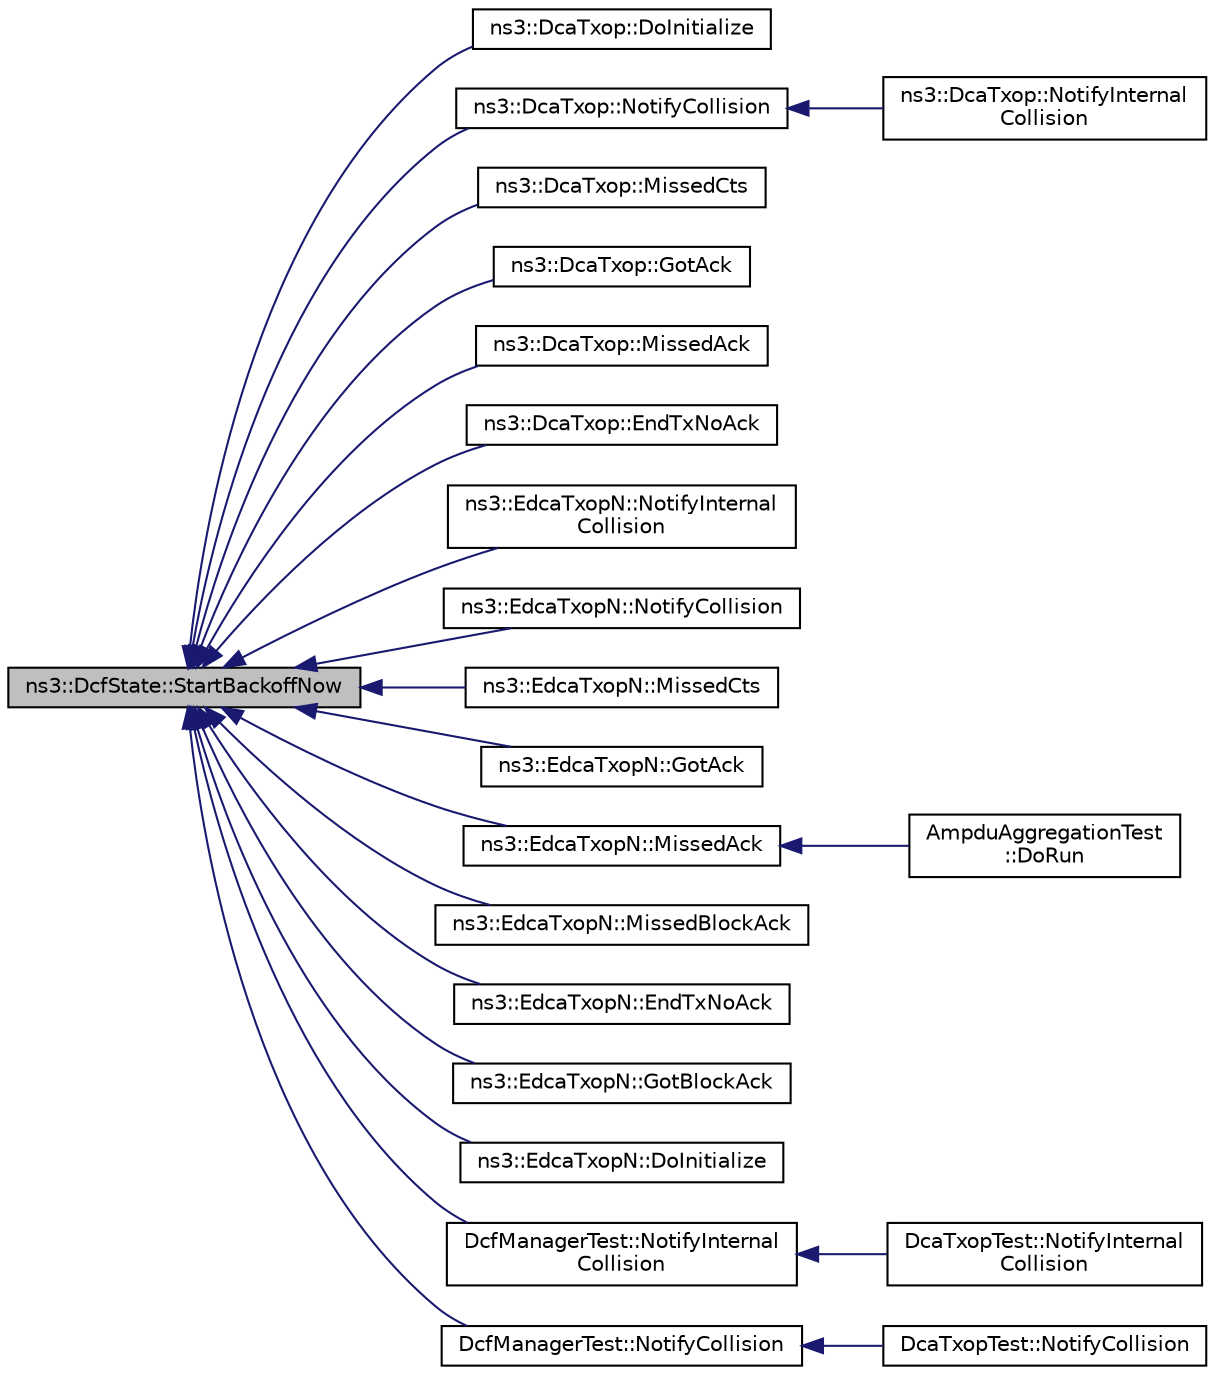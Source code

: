 digraph "ns3::DcfState::StartBackoffNow"
{
  edge [fontname="Helvetica",fontsize="10",labelfontname="Helvetica",labelfontsize="10"];
  node [fontname="Helvetica",fontsize="10",shape=record];
  rankdir="LR";
  Node1 [label="ns3::DcfState::StartBackoffNow",height=0.2,width=0.4,color="black", fillcolor="grey75", style="filled", fontcolor="black"];
  Node1 -> Node2 [dir="back",color="midnightblue",fontsize="10",style="solid"];
  Node2 [label="ns3::DcaTxop::DoInitialize",height=0.2,width=0.4,color="black", fillcolor="white", style="filled",URL="$d3/d74/classns3_1_1DcaTxop.html#a397e2a4e1badd6447c3eb423a028a676"];
  Node1 -> Node3 [dir="back",color="midnightblue",fontsize="10",style="solid"];
  Node3 [label="ns3::DcaTxop::NotifyCollision",height=0.2,width=0.4,color="black", fillcolor="white", style="filled",URL="$d3/d74/classns3_1_1DcaTxop.html#a852bfd27ace4922eb7437749a4b6ea0f"];
  Node3 -> Node4 [dir="back",color="midnightblue",fontsize="10",style="solid"];
  Node4 [label="ns3::DcaTxop::NotifyInternal\lCollision",height=0.2,width=0.4,color="black", fillcolor="white", style="filled",URL="$d3/d74/classns3_1_1DcaTxop.html#aad188df940ef1f1efe9ea0685b67a35d"];
  Node1 -> Node5 [dir="back",color="midnightblue",fontsize="10",style="solid"];
  Node5 [label="ns3::DcaTxop::MissedCts",height=0.2,width=0.4,color="black", fillcolor="white", style="filled",URL="$d3/d74/classns3_1_1DcaTxop.html#af27914f05cda12aa0fc6245f054c45bd"];
  Node1 -> Node6 [dir="back",color="midnightblue",fontsize="10",style="solid"];
  Node6 [label="ns3::DcaTxop::GotAck",height=0.2,width=0.4,color="black", fillcolor="white", style="filled",URL="$d3/d74/classns3_1_1DcaTxop.html#ae886b71f06cb39fd4affb03576fd3701"];
  Node1 -> Node7 [dir="back",color="midnightblue",fontsize="10",style="solid"];
  Node7 [label="ns3::DcaTxop::MissedAck",height=0.2,width=0.4,color="black", fillcolor="white", style="filled",URL="$d3/d74/classns3_1_1DcaTxop.html#ad3e81e84ae17a53ba12407f5954ca96a"];
  Node1 -> Node8 [dir="back",color="midnightblue",fontsize="10",style="solid"];
  Node8 [label="ns3::DcaTxop::EndTxNoAck",height=0.2,width=0.4,color="black", fillcolor="white", style="filled",URL="$d3/d74/classns3_1_1DcaTxop.html#a49f0531900461b87bd1065780ae4caae"];
  Node1 -> Node9 [dir="back",color="midnightblue",fontsize="10",style="solid"];
  Node9 [label="ns3::EdcaTxopN::NotifyInternal\lCollision",height=0.2,width=0.4,color="black", fillcolor="white", style="filled",URL="$dc/db8/classns3_1_1EdcaTxopN.html#a900ab43f62b74939c62121562d1969e2"];
  Node1 -> Node10 [dir="back",color="midnightblue",fontsize="10",style="solid"];
  Node10 [label="ns3::EdcaTxopN::NotifyCollision",height=0.2,width=0.4,color="black", fillcolor="white", style="filled",URL="$dc/db8/classns3_1_1EdcaTxopN.html#aa9dd10b3b7236f93d7461b174888e2a8"];
  Node1 -> Node11 [dir="back",color="midnightblue",fontsize="10",style="solid"];
  Node11 [label="ns3::EdcaTxopN::MissedCts",height=0.2,width=0.4,color="black", fillcolor="white", style="filled",URL="$dc/db8/classns3_1_1EdcaTxopN.html#ab6f7016d503472174ce9fef2fd45de8e"];
  Node1 -> Node12 [dir="back",color="midnightblue",fontsize="10",style="solid"];
  Node12 [label="ns3::EdcaTxopN::GotAck",height=0.2,width=0.4,color="black", fillcolor="white", style="filled",URL="$dc/db8/classns3_1_1EdcaTxopN.html#acd117ddd03aa1b3abac3bca9830ee895"];
  Node1 -> Node13 [dir="back",color="midnightblue",fontsize="10",style="solid"];
  Node13 [label="ns3::EdcaTxopN::MissedAck",height=0.2,width=0.4,color="black", fillcolor="white", style="filled",URL="$dc/db8/classns3_1_1EdcaTxopN.html#ad16ece50ac2937e5cdfeae010d4b5c88"];
  Node13 -> Node14 [dir="back",color="midnightblue",fontsize="10",style="solid"];
  Node14 [label="AmpduAggregationTest\l::DoRun",height=0.2,width=0.4,color="black", fillcolor="white", style="filled",URL="$d2/db5/classAmpduAggregationTest.html#a7414dc8d4dd982ab4c1eaadb5b2c693d",tooltip="Implementation to actually run this TestCase. "];
  Node1 -> Node15 [dir="back",color="midnightblue",fontsize="10",style="solid"];
  Node15 [label="ns3::EdcaTxopN::MissedBlockAck",height=0.2,width=0.4,color="black", fillcolor="white", style="filled",URL="$dc/db8/classns3_1_1EdcaTxopN.html#a91aae2c1ab764e8e4cb857ef97fa235b"];
  Node1 -> Node16 [dir="back",color="midnightblue",fontsize="10",style="solid"];
  Node16 [label="ns3::EdcaTxopN::EndTxNoAck",height=0.2,width=0.4,color="black", fillcolor="white", style="filled",URL="$dc/db8/classns3_1_1EdcaTxopN.html#a380e84736ede287cc8d26c1012828412"];
  Node1 -> Node17 [dir="back",color="midnightblue",fontsize="10",style="solid"];
  Node17 [label="ns3::EdcaTxopN::GotBlockAck",height=0.2,width=0.4,color="black", fillcolor="white", style="filled",URL="$dc/db8/classns3_1_1EdcaTxopN.html#a36c24d5a9717893466eaadda6bd66cc5"];
  Node1 -> Node18 [dir="back",color="midnightblue",fontsize="10",style="solid"];
  Node18 [label="ns3::EdcaTxopN::DoInitialize",height=0.2,width=0.4,color="black", fillcolor="white", style="filled",URL="$dc/db8/classns3_1_1EdcaTxopN.html#a5ad9bb946de25a8eae306b14a9f0ffe3"];
  Node1 -> Node19 [dir="back",color="midnightblue",fontsize="10",style="solid"];
  Node19 [label="DcfManagerTest::NotifyInternal\lCollision",height=0.2,width=0.4,color="black", fillcolor="white", style="filled",URL="$df/d99/classDcfManagerTest.html#ae443883ee311ff02958365c3857dd228"];
  Node19 -> Node20 [dir="back",color="midnightblue",fontsize="10",style="solid"];
  Node20 [label="DcaTxopTest::NotifyInternal\lCollision",height=0.2,width=0.4,color="black", fillcolor="white", style="filled",URL="$dd/d34/classDcaTxopTest.html#a3e61a12ae20624fecf1ad3b3615242c5"];
  Node1 -> Node21 [dir="back",color="midnightblue",fontsize="10",style="solid"];
  Node21 [label="DcfManagerTest::NotifyCollision",height=0.2,width=0.4,color="black", fillcolor="white", style="filled",URL="$df/d99/classDcfManagerTest.html#a4d9e1e555129f4b5dddbf24c8aa75558"];
  Node21 -> Node22 [dir="back",color="midnightblue",fontsize="10",style="solid"];
  Node22 [label="DcaTxopTest::NotifyCollision",height=0.2,width=0.4,color="black", fillcolor="white", style="filled",URL="$dd/d34/classDcaTxopTest.html#a47e4461e540be02e6425187ee1290ef1"];
}
